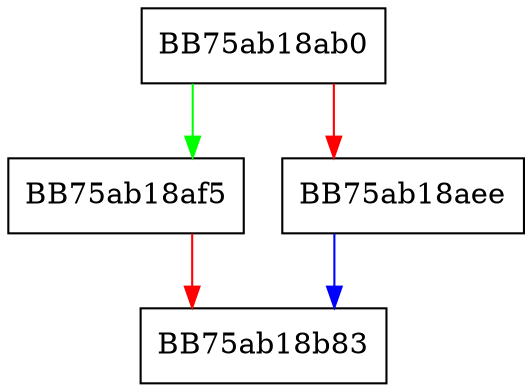 digraph AtomicCounterExtend {
  node [shape="box"];
  graph [splines=ortho];
  BB75ab18ab0 -> BB75ab18af5 [color="green"];
  BB75ab18ab0 -> BB75ab18aee [color="red"];
  BB75ab18aee -> BB75ab18b83 [color="blue"];
  BB75ab18af5 -> BB75ab18b83 [color="red"];
}